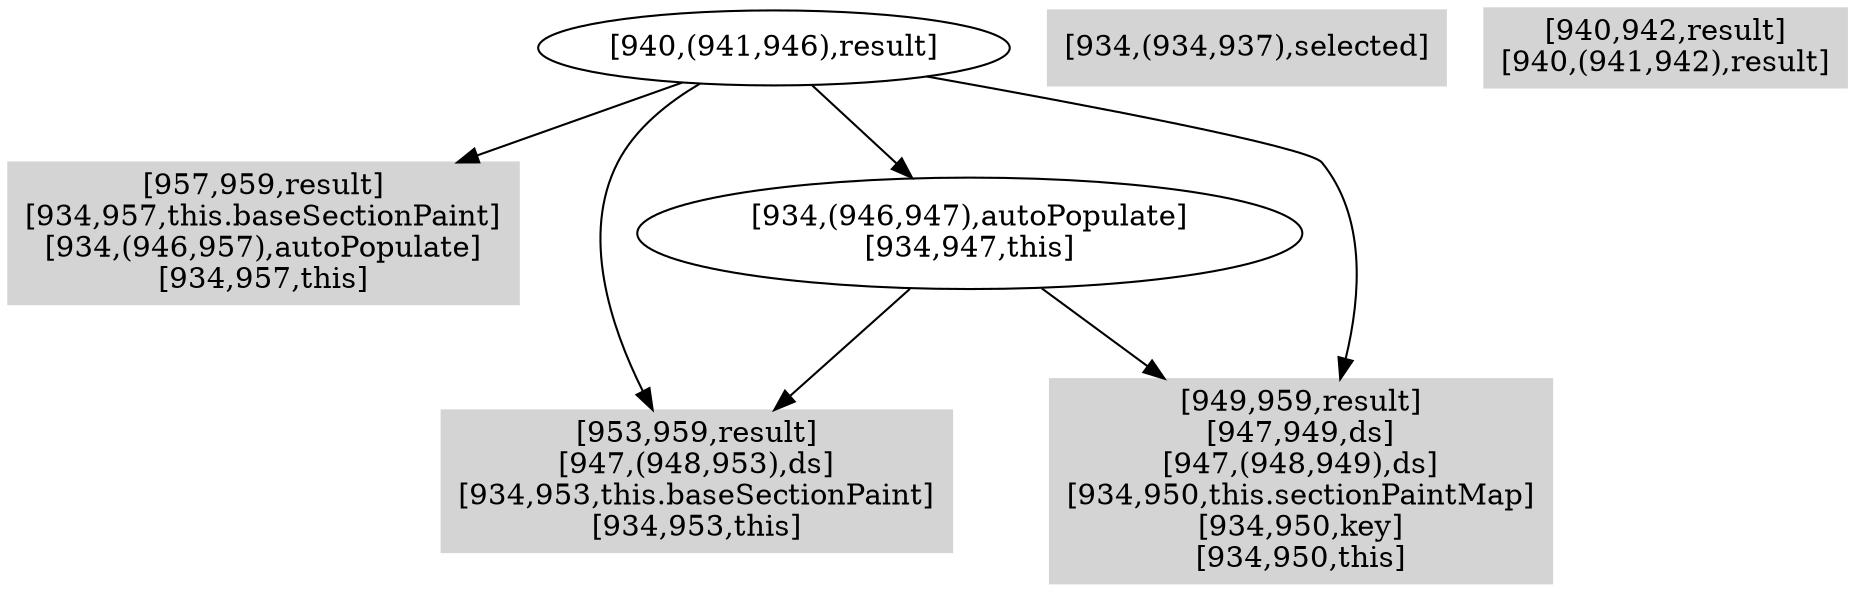 digraph { 
3837 [shape=box,style=filled,color=".0 .0 .83",label="[957,959,result]\n[934,957,this.baseSectionPaint]\n[934,(946,957),autoPopulate]\n[934,957,this]"];
3838 [shape=box,style=filled,color=".0 .0 .83",label="[953,959,result]\n[947,(948,953),ds]\n[934,953,this.baseSectionPaint]\n[934,953,this]"];
3839 [shape=box,style=filled,color=".0 .0 .83",label="[949,959,result]\n[947,949,ds]\n[947,(948,949),ds]\n[934,950,this.sectionPaintMap]\n[934,950,key]\n[934,950,this]"];
3840 [label="[934,(946,947),autoPopulate]\n[934,947,this]"];
3841 [shape=box,style=filled,color=".0 .0 .83",label="[934,(934,937),selected]"];
3842 [shape=box,style=filled,color=".0 .0 .83",label="[940,942,result]\n[940,(941,942),result]"];
3843 [label="[940,(941,946),result]"];
3840 -> 3838;
3840 -> 3839;
3843 -> 3837;
3843 -> 3838;
3843 -> 3839;
3843 -> 3840;
}